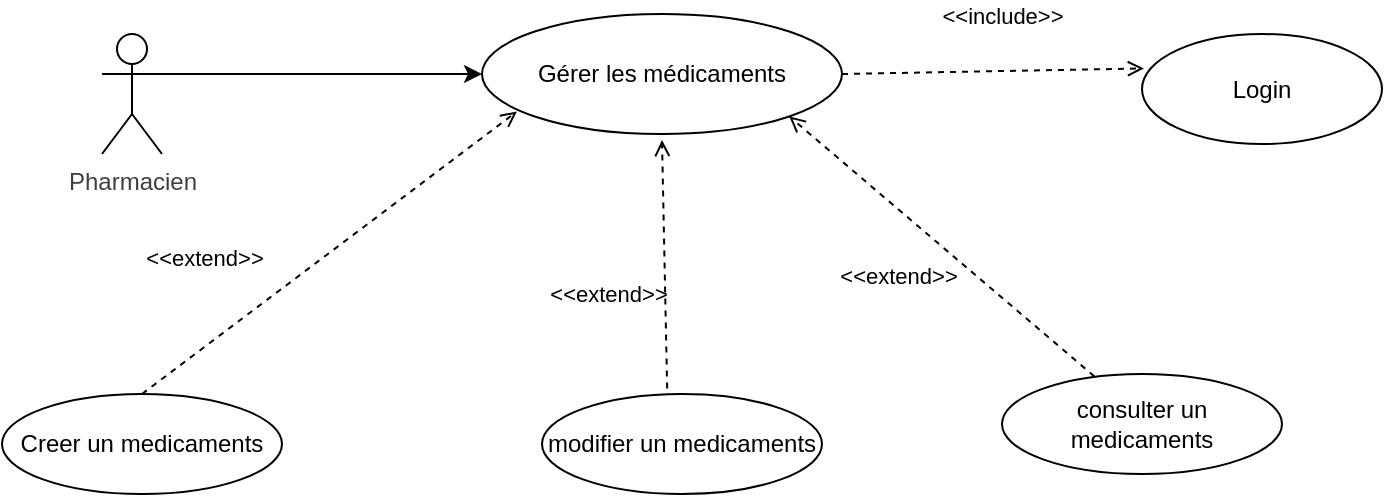 <mxfile>
    <diagram id="iZQ_CPZ8OzZb9uLjLBnw" name="Page-1">
        <mxGraphModel dx="913" dy="556" grid="1" gridSize="10" guides="1" tooltips="1" connect="1" arrows="1" fold="1" page="1" pageScale="1" pageWidth="850" pageHeight="1100" math="0" shadow="0">
            <root>
                <mxCell id="0"/>
                <mxCell id="1" parent="0"/>
                <mxCell id="2" value="&lt;div&gt;&lt;span style=&quot;color: rgb(63, 63, 63);&quot;&gt;Pharmacien&lt;/span&gt;&lt;/div&gt;" style="shape=umlActor;verticalLabelPosition=bottom;verticalAlign=top;html=1;outlineConnect=0;" parent="1" vertex="1">
                    <mxGeometry x="160" y="150" width="30" height="60" as="geometry"/>
                </mxCell>
                <mxCell id="3" value="&lt;span style=&quot;color: rgb(0, 0, 0);&quot;&gt;Gérer les médicaments&lt;/span&gt;" style="ellipse;whiteSpace=wrap;html=1;" parent="1" vertex="1">
                    <mxGeometry x="350" y="140" width="180" height="60" as="geometry"/>
                </mxCell>
                <mxCell id="4" value="" style="endArrow=classic;html=1;exitX=1;exitY=0.333;exitDx=0;exitDy=0;exitPerimeter=0;" parent="1" source="2" target="3" edge="1">
                    <mxGeometry width="50" height="50" relative="1" as="geometry">
                        <mxPoint x="400" y="310" as="sourcePoint"/>
                        <mxPoint x="450" y="260" as="targetPoint"/>
                    </mxGeometry>
                </mxCell>
                <mxCell id="5" value="Creer un medicaments" style="ellipse;whiteSpace=wrap;html=1;" parent="1" vertex="1">
                    <mxGeometry x="110" y="330" width="140" height="50" as="geometry"/>
                </mxCell>
                <mxCell id="7" value="Login" style="ellipse;whiteSpace=wrap;html=1;" parent="1" vertex="1">
                    <mxGeometry x="680" y="150" width="120" height="55" as="geometry"/>
                </mxCell>
                <mxCell id="8" value="&amp;lt;&amp;lt;include&amp;gt;&amp;gt;" style="html=1;verticalAlign=bottom;labelBackgroundColor=none;endArrow=open;endFill=0;dashed=1;exitX=1;exitY=0.5;exitDx=0;exitDy=0;entryX=0.008;entryY=0.313;entryDx=0;entryDy=0;entryPerimeter=0;" parent="1" source="3" target="7" edge="1">
                    <mxGeometry x="0.064" y="19" width="160" relative="1" as="geometry">
                        <mxPoint x="340" y="280" as="sourcePoint"/>
                        <mxPoint x="500" y="280" as="targetPoint"/>
                        <mxPoint as="offset"/>
                    </mxGeometry>
                </mxCell>
                <mxCell id="10" value="&amp;lt;&amp;lt;extend&amp;gt;&amp;gt;" style="html=1;verticalAlign=bottom;labelBackgroundColor=none;endArrow=open;endFill=0;dashed=1;exitX=0.5;exitY=0;exitDx=0;exitDy=0;entryX=0.097;entryY=0.813;entryDx=0;entryDy=0;entryPerimeter=0;" parent="1" source="5" target="3" edge="1">
                    <mxGeometry x="-0.484" y="28" width="160" relative="1" as="geometry">
                        <mxPoint x="340" y="280" as="sourcePoint"/>
                        <mxPoint x="500" y="280" as="targetPoint"/>
                        <mxPoint as="offset"/>
                    </mxGeometry>
                </mxCell>
                <mxCell id="11" value="modifier un medicaments" style="ellipse;whiteSpace=wrap;html=1;" parent="1" vertex="1">
                    <mxGeometry x="380" y="330" width="140" height="50" as="geometry"/>
                </mxCell>
                <mxCell id="12" value="&amp;lt;&amp;lt;extend&amp;gt;&amp;gt;" style="html=1;verticalAlign=bottom;labelBackgroundColor=none;endArrow=open;endFill=0;dashed=1;exitX=0.447;exitY=-0.056;exitDx=0;exitDy=0;exitPerimeter=0;" parent="1" source="11" edge="1">
                    <mxGeometry x="-0.377" y="29" width="160" relative="1" as="geometry">
                        <mxPoint x="423" y="330" as="sourcePoint"/>
                        <mxPoint x="440" y="203" as="targetPoint"/>
                        <mxPoint as="offset"/>
                    </mxGeometry>
                </mxCell>
                <mxCell id="13" value="consulter un medicaments" style="ellipse;whiteSpace=wrap;html=1;" parent="1" vertex="1">
                    <mxGeometry x="610" y="320" width="140" height="50" as="geometry"/>
                </mxCell>
                <mxCell id="14" value="&amp;lt;&amp;lt;extend&amp;gt;&amp;gt;" style="html=1;verticalAlign=bottom;labelBackgroundColor=none;endArrow=open;endFill=0;dashed=1;exitX=0.33;exitY=0.024;exitDx=0;exitDy=0;entryX=1;entryY=1;entryDx=0;entryDy=0;exitPerimeter=0;" parent="1" source="13" target="3" edge="1">
                    <mxGeometry x="0.013" y="32" width="160" relative="1" as="geometry">
                        <mxPoint x="570" y="340" as="sourcePoint"/>
                        <mxPoint x="587" y="210" as="targetPoint"/>
                        <mxPoint as="offset"/>
                    </mxGeometry>
                </mxCell>
            </root>
        </mxGraphModel>
    </diagram>
</mxfile>